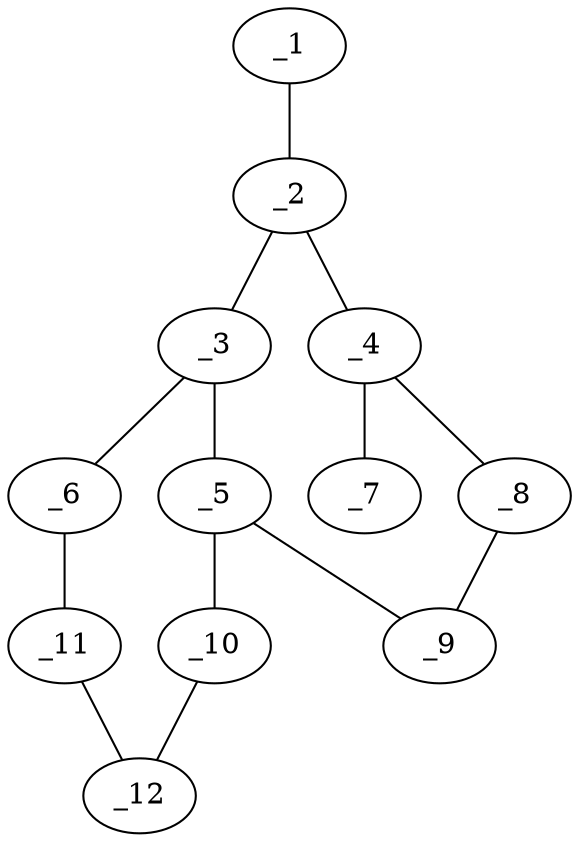 graph molid60275 {
	_1	 [charge=0,
		chem=10,
		symbol="Br ",
		x="3.732",
		y="-1.5"];
	_2	 [charge=0,
		chem=1,
		symbol="C  ",
		x="3.7321",
		y="-0.5"];
	_1 -- _2	 [valence=1];
	_3	 [charge=0,
		chem=1,
		symbol="C  ",
		x="4.5981",
		y=0];
	_2 -- _3	 [valence=2];
	_4	 [charge=0,
		chem=1,
		symbol="C  ",
		x="2.866",
		y=0];
	_2 -- _4	 [valence=1];
	_5	 [charge=0,
		chem=1,
		symbol="C  ",
		x="4.5981",
		y=1];
	_3 -- _5	 [valence=1];
	_6	 [charge=0,
		chem=1,
		symbol="C  ",
		x="5.4641",
		y="-0.5"];
	_3 -- _6	 [valence=1];
	_7	 [charge=0,
		chem=2,
		symbol="O  ",
		x=2,
		y="-0.5"];
	_4 -- _7	 [valence=1];
	_8	 [charge=0,
		chem=1,
		symbol="C  ",
		x="2.866",
		y=1];
	_4 -- _8	 [valence=2];
	_9	 [charge=0,
		chem=1,
		symbol="C  ",
		x="3.7321",
		y="1.5"];
	_5 -- _9	 [valence=2];
	_10	 [charge=0,
		chem=1,
		symbol="C  ",
		x="5.4641",
		y="1.5"];
	_5 -- _10	 [valence=1];
	_11	 [charge=0,
		chem=1,
		symbol="C  ",
		x="6.3301",
		y=0];
	_6 -- _11	 [valence=2];
	_8 -- _9	 [valence=1];
	_12	 [charge=0,
		chem=1,
		symbol="C  ",
		x="6.3301",
		y=1];
	_10 -- _12	 [valence=2];
	_11 -- _12	 [valence=1];
}
